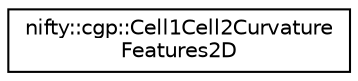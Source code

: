digraph "Graphical Class Hierarchy"
{
  edge [fontname="Helvetica",fontsize="10",labelfontname="Helvetica",labelfontsize="10"];
  node [fontname="Helvetica",fontsize="10",shape=record];
  rankdir="LR";
  Node1 [label="nifty::cgp::Cell1Cell2Curvature\lFeatures2D",height=0.2,width=0.4,color="black", fillcolor="white", style="filled",URL="$classnifty_1_1cgp_1_1Cell1Cell2CurvatureFeatures2D.html"];
}
